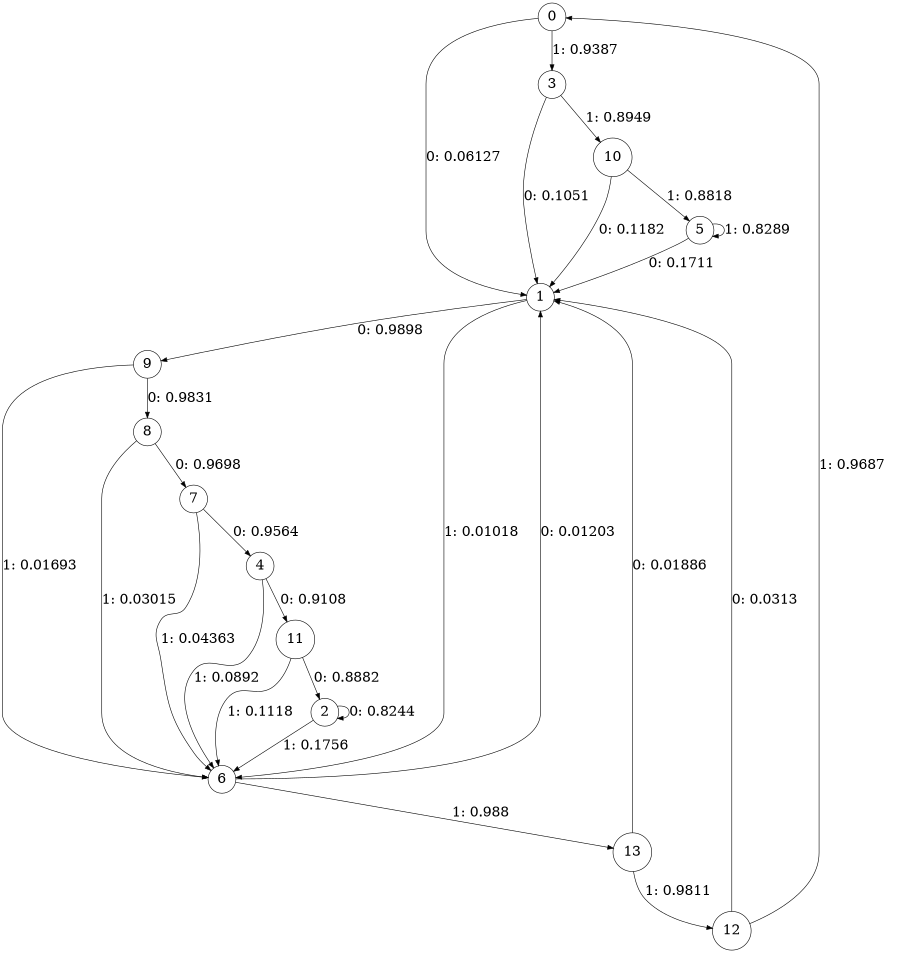 digraph "ch2_face_grouped_diff_L10" {
size = "6,8.5";
ratio = "fill";
node [shape = circle];
node [fontsize = 24];
edge [fontsize = 24];
0 -> 1 [label = "0: 0.06127  "];
0 -> 3 [label = "1: 0.9387   "];
1 -> 9 [label = "0: 0.9898   "];
1 -> 6 [label = "1: 0.01018  "];
2 -> 2 [label = "0: 0.8244   "];
2 -> 6 [label = "1: 0.1756   "];
3 -> 1 [label = "0: 0.1051   "];
3 -> 10 [label = "1: 0.8949   "];
4 -> 11 [label = "0: 0.9108   "];
4 -> 6 [label = "1: 0.0892   "];
5 -> 1 [label = "0: 0.1711   "];
5 -> 5 [label = "1: 0.8289   "];
6 -> 1 [label = "0: 0.01203  "];
6 -> 13 [label = "1: 0.988    "];
7 -> 4 [label = "0: 0.9564   "];
7 -> 6 [label = "1: 0.04363  "];
8 -> 7 [label = "0: 0.9698   "];
8 -> 6 [label = "1: 0.03015  "];
9 -> 8 [label = "0: 0.9831   "];
9 -> 6 [label = "1: 0.01693  "];
10 -> 1 [label = "0: 0.1182   "];
10 -> 5 [label = "1: 0.8818   "];
11 -> 2 [label = "0: 0.8882   "];
11 -> 6 [label = "1: 0.1118   "];
12 -> 1 [label = "0: 0.0313   "];
12 -> 0 [label = "1: 0.9687   "];
13 -> 1 [label = "0: 0.01886  "];
13 -> 12 [label = "1: 0.9811   "];
}